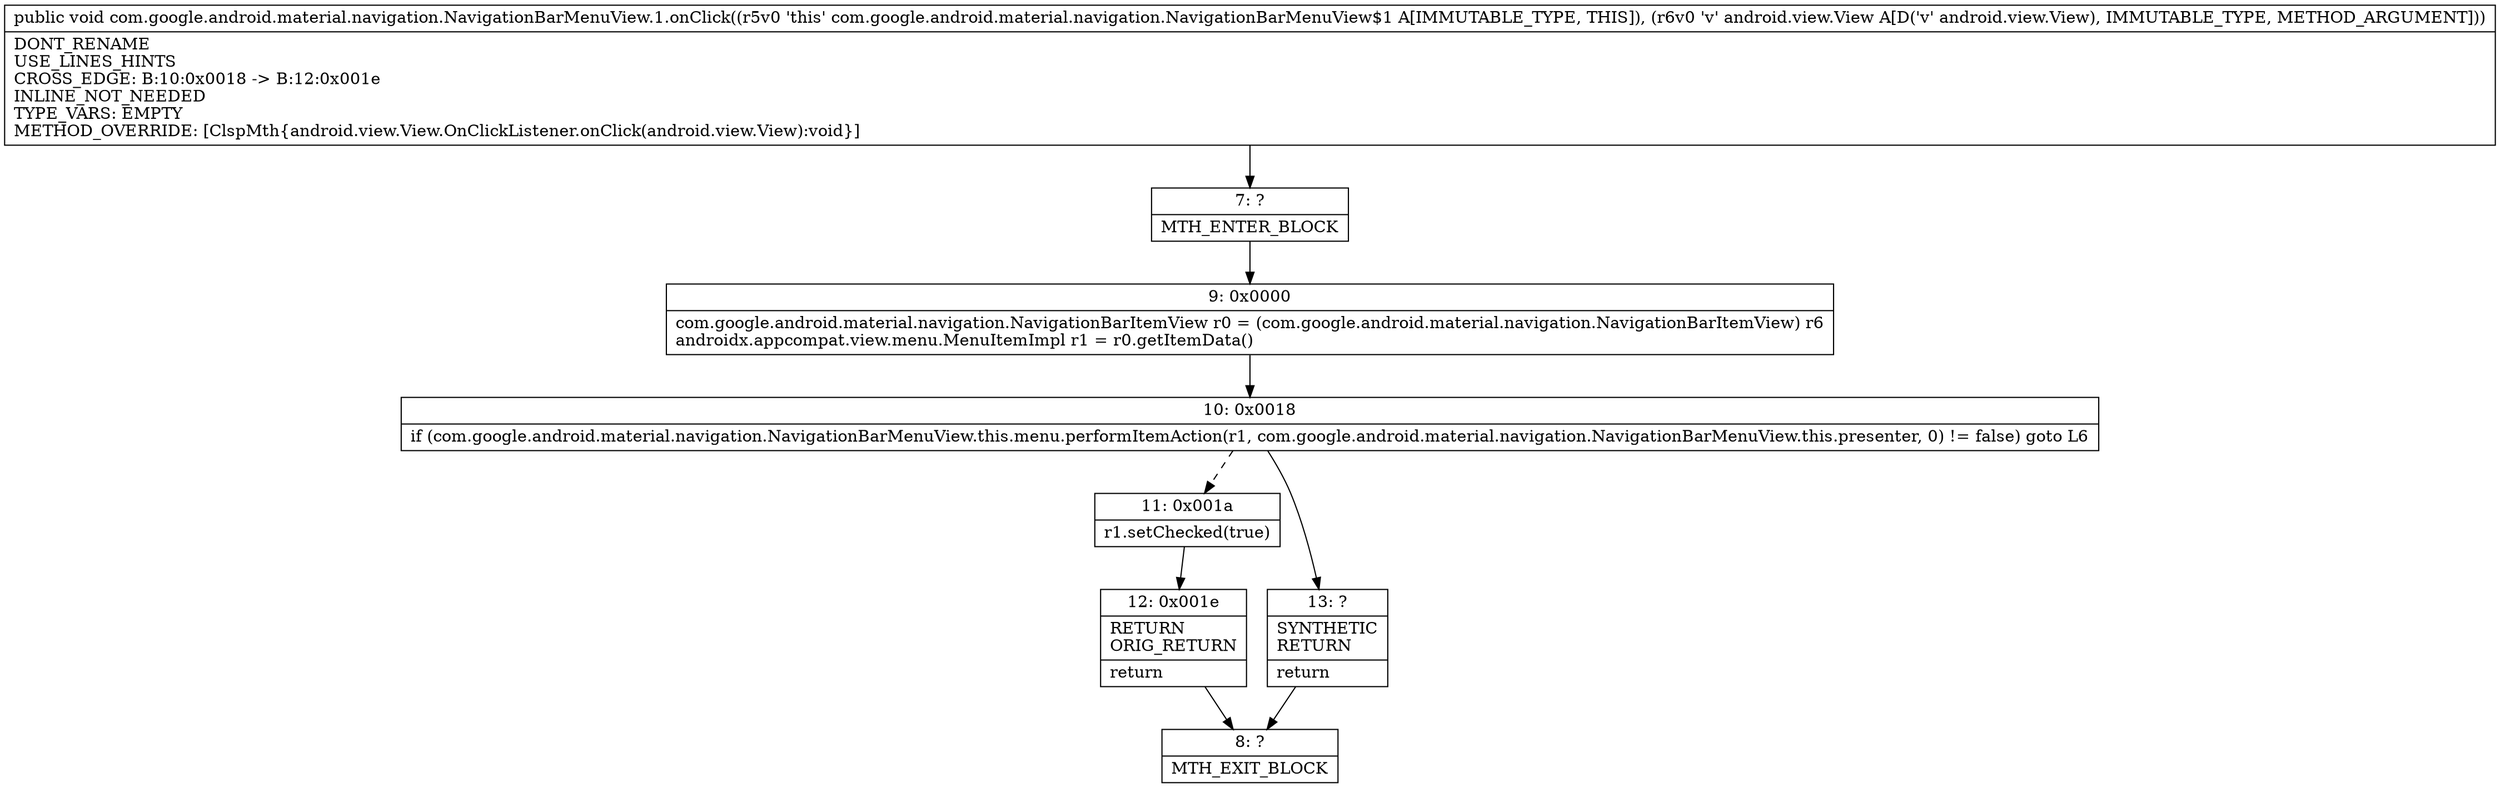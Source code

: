 digraph "CFG forcom.google.android.material.navigation.NavigationBarMenuView.1.onClick(Landroid\/view\/View;)V" {
Node_7 [shape=record,label="{7\:\ ?|MTH_ENTER_BLOCK\l}"];
Node_9 [shape=record,label="{9\:\ 0x0000|com.google.android.material.navigation.NavigationBarItemView r0 = (com.google.android.material.navigation.NavigationBarItemView) r6\landroidx.appcompat.view.menu.MenuItemImpl r1 = r0.getItemData()\l}"];
Node_10 [shape=record,label="{10\:\ 0x0018|if (com.google.android.material.navigation.NavigationBarMenuView.this.menu.performItemAction(r1, com.google.android.material.navigation.NavigationBarMenuView.this.presenter, 0) != false) goto L6\l}"];
Node_11 [shape=record,label="{11\:\ 0x001a|r1.setChecked(true)\l}"];
Node_12 [shape=record,label="{12\:\ 0x001e|RETURN\lORIG_RETURN\l|return\l}"];
Node_8 [shape=record,label="{8\:\ ?|MTH_EXIT_BLOCK\l}"];
Node_13 [shape=record,label="{13\:\ ?|SYNTHETIC\lRETURN\l|return\l}"];
MethodNode[shape=record,label="{public void com.google.android.material.navigation.NavigationBarMenuView.1.onClick((r5v0 'this' com.google.android.material.navigation.NavigationBarMenuView$1 A[IMMUTABLE_TYPE, THIS]), (r6v0 'v' android.view.View A[D('v' android.view.View), IMMUTABLE_TYPE, METHOD_ARGUMENT]))  | DONT_RENAME\lUSE_LINES_HINTS\lCROSS_EDGE: B:10:0x0018 \-\> B:12:0x001e\lINLINE_NOT_NEEDED\lTYPE_VARS: EMPTY\lMETHOD_OVERRIDE: [ClspMth\{android.view.View.OnClickListener.onClick(android.view.View):void\}]\l}"];
MethodNode -> Node_7;Node_7 -> Node_9;
Node_9 -> Node_10;
Node_10 -> Node_11[style=dashed];
Node_10 -> Node_13;
Node_11 -> Node_12;
Node_12 -> Node_8;
Node_13 -> Node_8;
}

